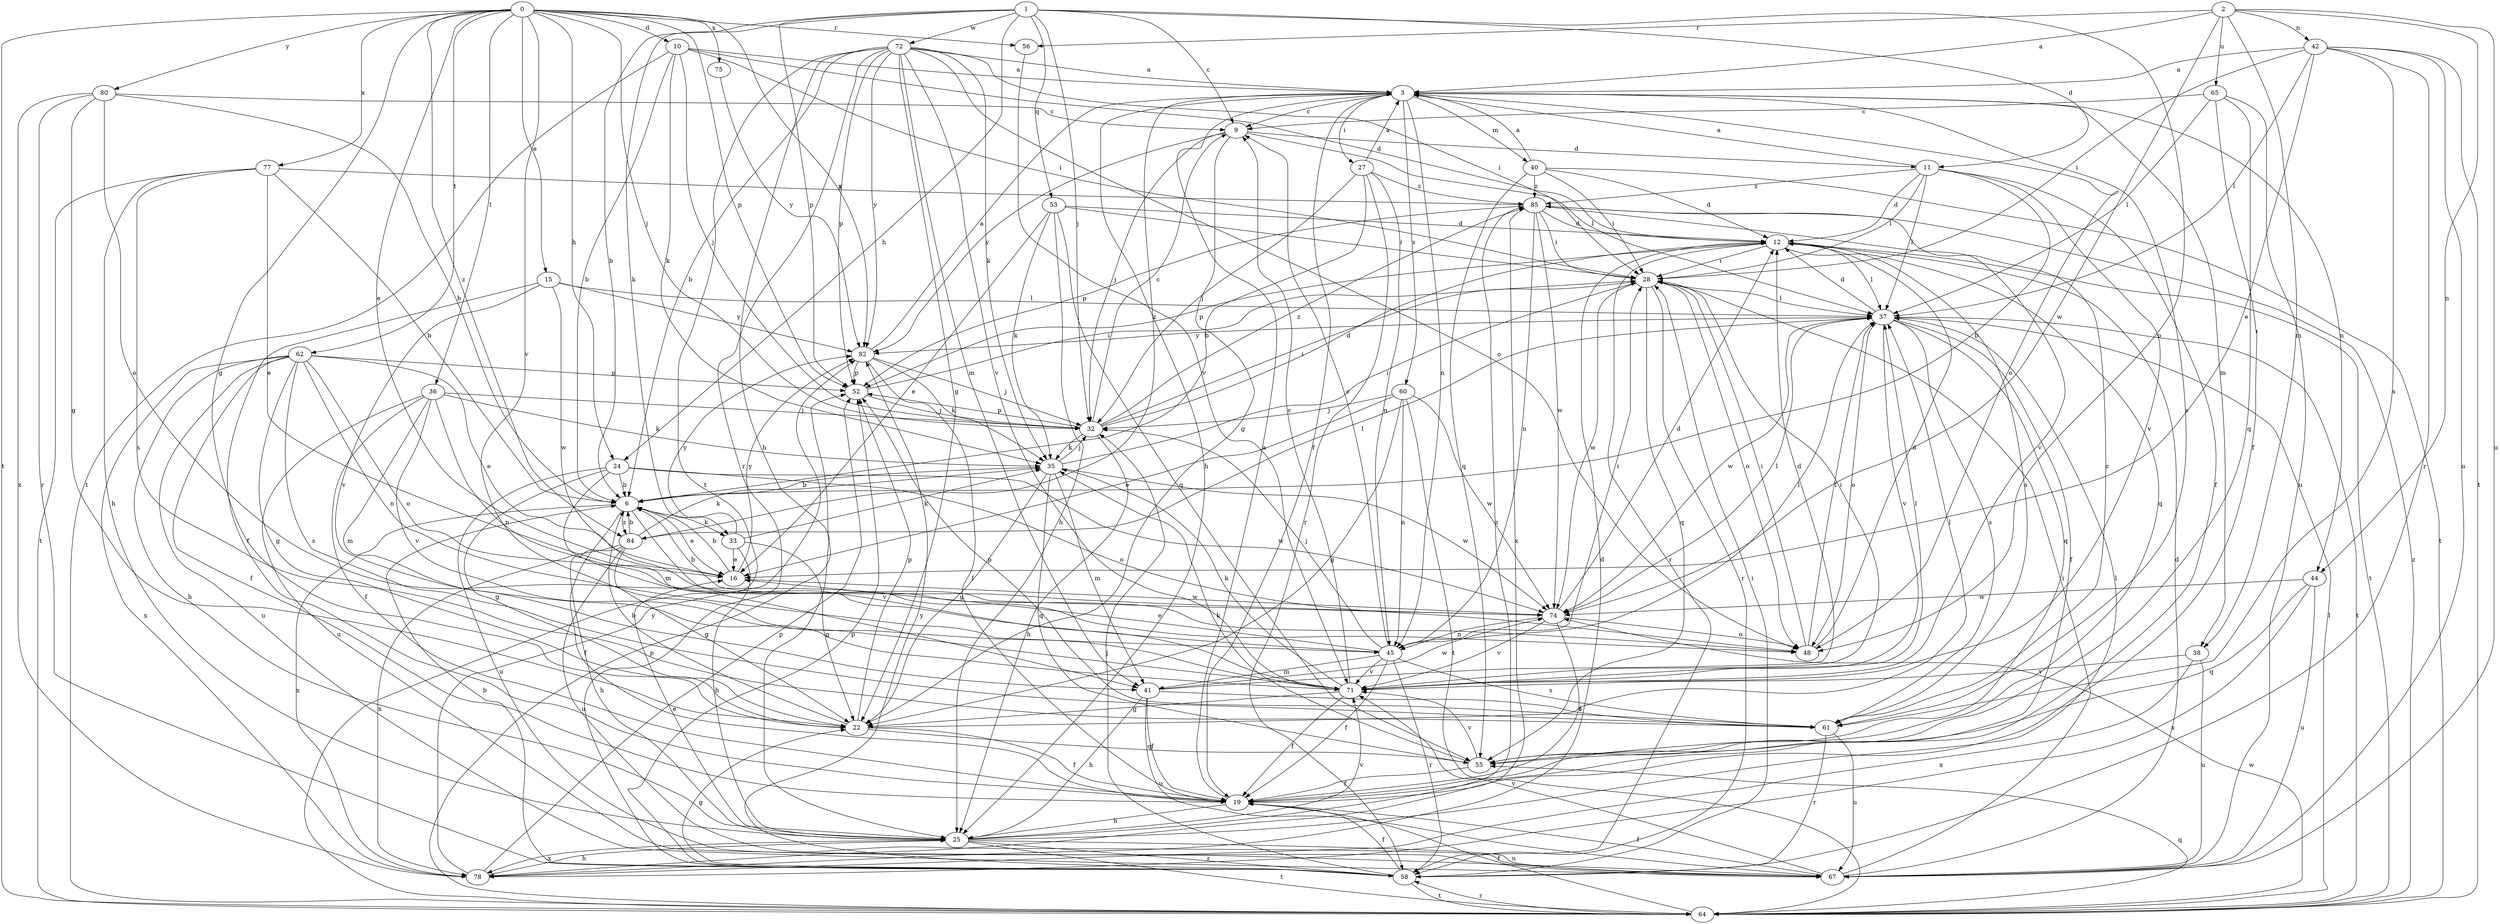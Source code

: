 strict digraph  {
0;
1;
2;
3;
6;
9;
10;
11;
12;
15;
16;
19;
22;
24;
25;
27;
28;
32;
33;
35;
36;
37;
38;
40;
41;
42;
44;
45;
48;
52;
53;
55;
56;
58;
60;
61;
62;
64;
65;
67;
71;
72;
74;
75;
77;
78;
80;
82;
84;
85;
0 -> 10  [label=d];
0 -> 15  [label=e];
0 -> 16  [label=e];
0 -> 22  [label=g];
0 -> 24  [label=h];
0 -> 32  [label=j];
0 -> 36  [label=l];
0 -> 52  [label=p];
0 -> 56  [label=r];
0 -> 62  [label=t];
0 -> 64  [label=t];
0 -> 71  [label=v];
0 -> 75  [label=x];
0 -> 77  [label=x];
0 -> 80  [label=y];
0 -> 82  [label=y];
0 -> 84  [label=z];
1 -> 6  [label=b];
1 -> 9  [label=c];
1 -> 11  [label=d];
1 -> 24  [label=h];
1 -> 32  [label=j];
1 -> 33  [label=k];
1 -> 48  [label=o];
1 -> 52  [label=p];
1 -> 53  [label=q];
1 -> 72  [label=w];
2 -> 3  [label=a];
2 -> 38  [label=m];
2 -> 42  [label=n];
2 -> 44  [label=n];
2 -> 56  [label=r];
2 -> 65  [label=u];
2 -> 67  [label=u];
2 -> 74  [label=w];
3 -> 9  [label=c];
3 -> 19  [label=f];
3 -> 25  [label=h];
3 -> 27  [label=i];
3 -> 38  [label=m];
3 -> 40  [label=m];
3 -> 44  [label=n];
3 -> 45  [label=n];
3 -> 48  [label=o];
3 -> 60  [label=s];
3 -> 61  [label=s];
3 -> 84  [label=z];
6 -> 16  [label=e];
6 -> 19  [label=f];
6 -> 33  [label=k];
6 -> 71  [label=v];
6 -> 78  [label=x];
6 -> 84  [label=z];
9 -> 11  [label=d];
9 -> 22  [label=g];
9 -> 32  [label=j];
9 -> 37  [label=l];
9 -> 82  [label=y];
10 -> 3  [label=a];
10 -> 6  [label=b];
10 -> 12  [label=d];
10 -> 28  [label=i];
10 -> 32  [label=j];
10 -> 35  [label=k];
10 -> 64  [label=t];
11 -> 3  [label=a];
11 -> 6  [label=b];
11 -> 12  [label=d];
11 -> 19  [label=f];
11 -> 28  [label=i];
11 -> 37  [label=l];
11 -> 71  [label=v];
11 -> 85  [label=z];
12 -> 28  [label=i];
12 -> 37  [label=l];
12 -> 52  [label=p];
12 -> 55  [label=q];
12 -> 58  [label=r];
12 -> 61  [label=s];
12 -> 64  [label=t];
15 -> 19  [label=f];
15 -> 37  [label=l];
15 -> 71  [label=v];
15 -> 74  [label=w];
15 -> 82  [label=y];
16 -> 6  [label=b];
16 -> 74  [label=w];
16 -> 82  [label=y];
19 -> 3  [label=a];
19 -> 25  [label=h];
22 -> 6  [label=b];
22 -> 19  [label=f];
22 -> 37  [label=l];
22 -> 52  [label=p];
22 -> 55  [label=q];
24 -> 6  [label=b];
24 -> 22  [label=g];
24 -> 41  [label=m];
24 -> 48  [label=o];
24 -> 67  [label=u];
24 -> 74  [label=w];
25 -> 16  [label=e];
25 -> 37  [label=l];
25 -> 58  [label=r];
25 -> 64  [label=t];
25 -> 67  [label=u];
25 -> 71  [label=v];
25 -> 78  [label=x];
25 -> 85  [label=z];
27 -> 3  [label=a];
27 -> 6  [label=b];
27 -> 32  [label=j];
27 -> 45  [label=n];
27 -> 58  [label=r];
27 -> 85  [label=z];
28 -> 37  [label=l];
28 -> 48  [label=o];
28 -> 55  [label=q];
28 -> 58  [label=r];
28 -> 74  [label=w];
32 -> 9  [label=c];
32 -> 12  [label=d];
32 -> 25  [label=h];
32 -> 28  [label=i];
32 -> 35  [label=k];
32 -> 52  [label=p];
32 -> 85  [label=z];
33 -> 16  [label=e];
33 -> 22  [label=g];
33 -> 25  [label=h];
33 -> 35  [label=k];
33 -> 82  [label=y];
35 -> 6  [label=b];
35 -> 22  [label=g];
35 -> 28  [label=i];
35 -> 32  [label=j];
35 -> 41  [label=m];
35 -> 55  [label=q];
35 -> 74  [label=w];
36 -> 19  [label=f];
36 -> 32  [label=j];
36 -> 35  [label=k];
36 -> 41  [label=m];
36 -> 45  [label=n];
36 -> 67  [label=u];
36 -> 71  [label=v];
37 -> 12  [label=d];
37 -> 19  [label=f];
37 -> 48  [label=o];
37 -> 55  [label=q];
37 -> 61  [label=s];
37 -> 64  [label=t];
37 -> 71  [label=v];
37 -> 74  [label=w];
37 -> 82  [label=y];
38 -> 67  [label=u];
38 -> 71  [label=v];
38 -> 78  [label=x];
40 -> 3  [label=a];
40 -> 12  [label=d];
40 -> 28  [label=i];
40 -> 55  [label=q];
40 -> 64  [label=t];
40 -> 85  [label=z];
41 -> 12  [label=d];
41 -> 19  [label=f];
41 -> 25  [label=h];
41 -> 61  [label=s];
41 -> 67  [label=u];
41 -> 74  [label=w];
42 -> 3  [label=a];
42 -> 16  [label=e];
42 -> 28  [label=i];
42 -> 37  [label=l];
42 -> 58  [label=r];
42 -> 61  [label=s];
42 -> 64  [label=t];
42 -> 67  [label=u];
44 -> 55  [label=q];
44 -> 67  [label=u];
44 -> 74  [label=w];
44 -> 78  [label=x];
45 -> 9  [label=c];
45 -> 16  [label=e];
45 -> 19  [label=f];
45 -> 28  [label=i];
45 -> 32  [label=j];
45 -> 37  [label=l];
45 -> 41  [label=m];
45 -> 58  [label=r];
45 -> 61  [label=s];
45 -> 71  [label=v];
48 -> 12  [label=d];
48 -> 28  [label=i];
48 -> 37  [label=l];
52 -> 28  [label=i];
52 -> 32  [label=j];
53 -> 12  [label=d];
53 -> 16  [label=e];
53 -> 25  [label=h];
53 -> 28  [label=i];
53 -> 35  [label=k];
53 -> 55  [label=q];
55 -> 19  [label=f];
55 -> 35  [label=k];
55 -> 71  [label=v];
56 -> 71  [label=v];
58 -> 6  [label=b];
58 -> 19  [label=f];
58 -> 22  [label=g];
58 -> 28  [label=i];
58 -> 32  [label=j];
58 -> 52  [label=p];
58 -> 64  [label=t];
58 -> 82  [label=y];
60 -> 16  [label=e];
60 -> 22  [label=g];
60 -> 32  [label=j];
60 -> 45  [label=n];
60 -> 64  [label=t];
60 -> 74  [label=w];
61 -> 52  [label=p];
61 -> 58  [label=r];
61 -> 67  [label=u];
61 -> 85  [label=z];
62 -> 16  [label=e];
62 -> 19  [label=f];
62 -> 22  [label=g];
62 -> 25  [label=h];
62 -> 45  [label=n];
62 -> 48  [label=o];
62 -> 52  [label=p];
62 -> 61  [label=s];
62 -> 67  [label=u];
62 -> 78  [label=x];
64 -> 19  [label=f];
64 -> 37  [label=l];
64 -> 52  [label=p];
64 -> 55  [label=q];
64 -> 58  [label=r];
64 -> 74  [label=w];
64 -> 85  [label=z];
65 -> 9  [label=c];
65 -> 19  [label=f];
65 -> 37  [label=l];
65 -> 55  [label=q];
65 -> 67  [label=u];
67 -> 12  [label=d];
67 -> 19  [label=f];
67 -> 28  [label=i];
67 -> 71  [label=v];
71 -> 9  [label=c];
71 -> 19  [label=f];
71 -> 22  [label=g];
71 -> 28  [label=i];
71 -> 35  [label=k];
71 -> 37  [label=l];
72 -> 3  [label=a];
72 -> 6  [label=b];
72 -> 22  [label=g];
72 -> 25  [label=h];
72 -> 28  [label=i];
72 -> 35  [label=k];
72 -> 41  [label=m];
72 -> 48  [label=o];
72 -> 52  [label=p];
72 -> 58  [label=r];
72 -> 64  [label=t];
72 -> 71  [label=v];
72 -> 82  [label=y];
74 -> 6  [label=b];
74 -> 12  [label=d];
74 -> 19  [label=f];
74 -> 37  [label=l];
74 -> 45  [label=n];
74 -> 48  [label=o];
74 -> 71  [label=v];
75 -> 82  [label=y];
77 -> 6  [label=b];
77 -> 16  [label=e];
77 -> 25  [label=h];
77 -> 61  [label=s];
77 -> 64  [label=t];
77 -> 85  [label=z];
78 -> 12  [label=d];
78 -> 25  [label=h];
78 -> 52  [label=p];
78 -> 82  [label=y];
80 -> 6  [label=b];
80 -> 9  [label=c];
80 -> 22  [label=g];
80 -> 48  [label=o];
80 -> 58  [label=r];
80 -> 78  [label=x];
82 -> 3  [label=a];
82 -> 19  [label=f];
82 -> 32  [label=j];
82 -> 35  [label=k];
82 -> 52  [label=p];
84 -> 6  [label=b];
84 -> 22  [label=g];
84 -> 25  [label=h];
84 -> 35  [label=k];
84 -> 37  [label=l];
84 -> 67  [label=u];
84 -> 78  [label=x];
85 -> 12  [label=d];
85 -> 28  [label=i];
85 -> 45  [label=n];
85 -> 52  [label=p];
85 -> 71  [label=v];
85 -> 74  [label=w];
85 -> 78  [label=x];
}
